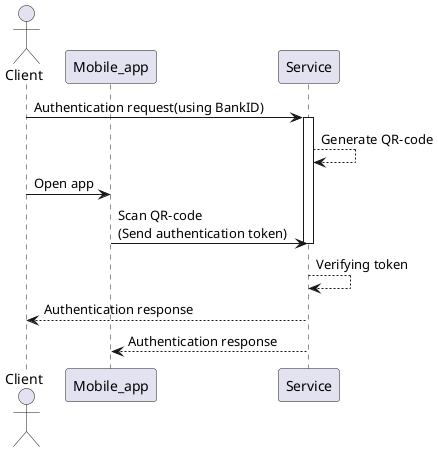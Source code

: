 @startuml
actor       Client as Client
participant Mobile_app as Mobile_app
participant Service as Service

Client -> Service: Authentication request(using BankID)
activate Service
Service --> Service: Generate QR-code
Client -> Mobile_app: Open app
Mobile_app -> Service: Scan QR-code\n(Send authentication token)
deactivate Service
Service --> Service: Verifying token
Service --> Client: Authentication response
Service --> Mobile_app: Authentication response
@enduml
